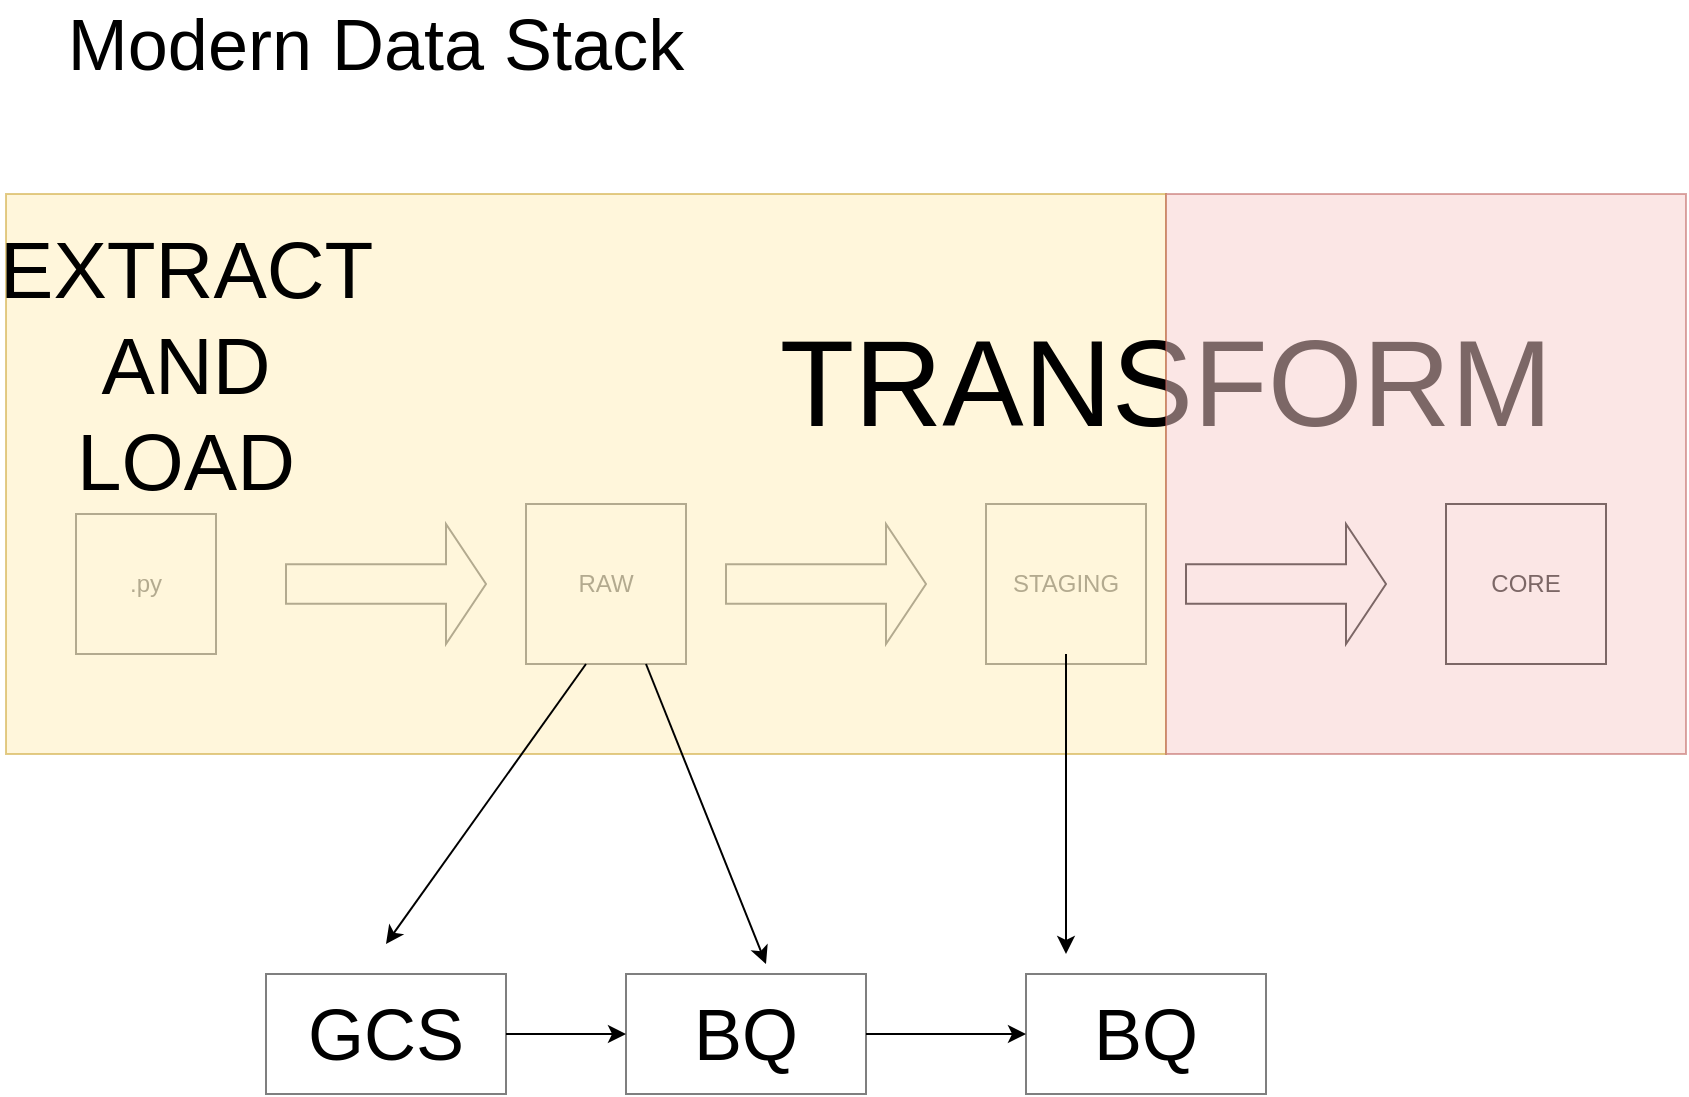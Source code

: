 <mxfile version="20.0.1" type="github">
  <diagram id="fASk20W7oNHX5MO4hxgJ" name="Page-1">
    <mxGraphModel dx="1422" dy="1920" grid="1" gridSize="10" guides="1" tooltips="1" connect="1" arrows="1" fold="1" page="1" pageScale="1" pageWidth="850" pageHeight="1100" math="0" shadow="0">
      <root>
        <mxCell id="0" />
        <mxCell id="1" parent="0" />
        <mxCell id="zlQGFl6wUQW1Q2_RHlpJ-1" value=".py" style="whiteSpace=wrap;html=1;aspect=fixed;" vertex="1" parent="1">
          <mxGeometry x="45" y="220" width="70" height="70" as="geometry" />
        </mxCell>
        <mxCell id="zlQGFl6wUQW1Q2_RHlpJ-3" value="" style="html=1;shadow=0;dashed=0;align=center;verticalAlign=middle;shape=mxgraph.arrows2.arrow;dy=0.67;dx=20;notch=0;" vertex="1" parent="1">
          <mxGeometry x="150" y="225" width="100" height="60" as="geometry" />
        </mxCell>
        <mxCell id="zlQGFl6wUQW1Q2_RHlpJ-4" value="RAW" style="whiteSpace=wrap;html=1;aspect=fixed;" vertex="1" parent="1">
          <mxGeometry x="270" y="215" width="80" height="80" as="geometry" />
        </mxCell>
        <mxCell id="zlQGFl6wUQW1Q2_RHlpJ-5" value="" style="html=1;shadow=0;dashed=0;align=center;verticalAlign=middle;shape=mxgraph.arrows2.arrow;dy=0.67;dx=20;notch=0;" vertex="1" parent="1">
          <mxGeometry x="370" y="225" width="100" height="60" as="geometry" />
        </mxCell>
        <mxCell id="zlQGFl6wUQW1Q2_RHlpJ-6" value="STAGING" style="whiteSpace=wrap;html=1;aspect=fixed;" vertex="1" parent="1">
          <mxGeometry x="500" y="215" width="80" height="80" as="geometry" />
        </mxCell>
        <mxCell id="zlQGFl6wUQW1Q2_RHlpJ-7" value="CORE" style="whiteSpace=wrap;html=1;aspect=fixed;" vertex="1" parent="1">
          <mxGeometry x="730" y="215" width="80" height="80" as="geometry" />
        </mxCell>
        <mxCell id="zlQGFl6wUQW1Q2_RHlpJ-8" value="" style="html=1;shadow=0;dashed=0;align=center;verticalAlign=middle;shape=mxgraph.arrows2.arrow;dy=0.67;dx=20;notch=0;" vertex="1" parent="1">
          <mxGeometry x="600" y="225" width="100" height="60" as="geometry" />
        </mxCell>
        <mxCell id="zlQGFl6wUQW1Q2_RHlpJ-10" value="" style="rounded=0;whiteSpace=wrap;html=1;fillColor=#fff2cc;strokeColor=#d6b656;opacity=70;labelPosition=center;verticalLabelPosition=middle;align=center;verticalAlign=middle;" vertex="1" parent="1">
          <mxGeometry x="10" y="60" width="580" height="280" as="geometry" />
        </mxCell>
        <mxCell id="zlQGFl6wUQW1Q2_RHlpJ-15" value="TRANSFORM" style="text;html=1;strokeColor=none;fillColor=none;align=center;verticalAlign=middle;whiteSpace=wrap;rounded=0;fontSize=61;opacity=10;" vertex="1" parent="1">
          <mxGeometry x="560" y="140" width="60" height="30" as="geometry" />
        </mxCell>
        <mxCell id="zlQGFl6wUQW1Q2_RHlpJ-16" value="" style="rounded=0;whiteSpace=wrap;html=1;fontSize=40;strokeWidth=1;opacity=50;fillColor=#f8cecc;strokeColor=#b85450;" vertex="1" parent="1">
          <mxGeometry x="590" y="60" width="260" height="280" as="geometry" />
        </mxCell>
        <mxCell id="zlQGFl6wUQW1Q2_RHlpJ-19" value="EXTRACT AND LOAD" style="text;html=1;strokeColor=none;fillColor=none;align=center;verticalAlign=middle;whiteSpace=wrap;rounded=0;fontSize=40;opacity=50;" vertex="1" parent="1">
          <mxGeometry x="70" y="130" width="60" height="30" as="geometry" />
        </mxCell>
        <mxCell id="zlQGFl6wUQW1Q2_RHlpJ-20" value="" style="endArrow=classic;html=1;rounded=0;fontSize=40;" edge="1" parent="1">
          <mxGeometry width="50" height="50" relative="1" as="geometry">
            <mxPoint x="300" y="295" as="sourcePoint" />
            <mxPoint x="200" y="435" as="targetPoint" />
          </mxGeometry>
        </mxCell>
        <mxCell id="zlQGFl6wUQW1Q2_RHlpJ-23" value="" style="edgeStyle=orthogonalEdgeStyle;rounded=0;orthogonalLoop=1;jettySize=auto;html=1;fontSize=36;" edge="1" parent="1" source="zlQGFl6wUQW1Q2_RHlpJ-21" target="zlQGFl6wUQW1Q2_RHlpJ-22">
          <mxGeometry relative="1" as="geometry" />
        </mxCell>
        <mxCell id="zlQGFl6wUQW1Q2_RHlpJ-21" value="GCS" style="rounded=0;whiteSpace=wrap;html=1;fontSize=36;strokeWidth=1;opacity=50;" vertex="1" parent="1">
          <mxGeometry x="140" y="450" width="120" height="60" as="geometry" />
        </mxCell>
        <mxCell id="zlQGFl6wUQW1Q2_RHlpJ-26" value="" style="edgeStyle=orthogonalEdgeStyle;rounded=0;orthogonalLoop=1;jettySize=auto;html=1;fontSize=36;" edge="1" parent="1" source="zlQGFl6wUQW1Q2_RHlpJ-22" target="zlQGFl6wUQW1Q2_RHlpJ-25">
          <mxGeometry relative="1" as="geometry" />
        </mxCell>
        <mxCell id="zlQGFl6wUQW1Q2_RHlpJ-22" value="BQ" style="rounded=0;whiteSpace=wrap;html=1;fontSize=36;strokeWidth=1;opacity=50;" vertex="1" parent="1">
          <mxGeometry x="320" y="450" width="120" height="60" as="geometry" />
        </mxCell>
        <mxCell id="zlQGFl6wUQW1Q2_RHlpJ-24" value="" style="endArrow=classic;html=1;rounded=0;fontSize=40;" edge="1" parent="1">
          <mxGeometry width="50" height="50" relative="1" as="geometry">
            <mxPoint x="330" y="295" as="sourcePoint" />
            <mxPoint x="390" y="445" as="targetPoint" />
          </mxGeometry>
        </mxCell>
        <mxCell id="zlQGFl6wUQW1Q2_RHlpJ-25" value="BQ" style="rounded=0;whiteSpace=wrap;html=1;fontSize=36;strokeWidth=1;opacity=50;" vertex="1" parent="1">
          <mxGeometry x="520" y="450" width="120" height="60" as="geometry" />
        </mxCell>
        <mxCell id="zlQGFl6wUQW1Q2_RHlpJ-27" value="" style="endArrow=classic;html=1;rounded=0;fontSize=40;" edge="1" parent="1">
          <mxGeometry width="50" height="50" relative="1" as="geometry">
            <mxPoint x="540" y="290" as="sourcePoint" />
            <mxPoint x="540" y="440" as="targetPoint" />
          </mxGeometry>
        </mxCell>
        <mxCell id="zlQGFl6wUQW1Q2_RHlpJ-28" value="Modern Data Stack" style="text;html=1;strokeColor=none;fillColor=none;align=center;verticalAlign=middle;whiteSpace=wrap;rounded=0;fontSize=36;opacity=50;" vertex="1" parent="1">
          <mxGeometry x="20" y="-30" width="350" height="30" as="geometry" />
        </mxCell>
      </root>
    </mxGraphModel>
  </diagram>
</mxfile>
